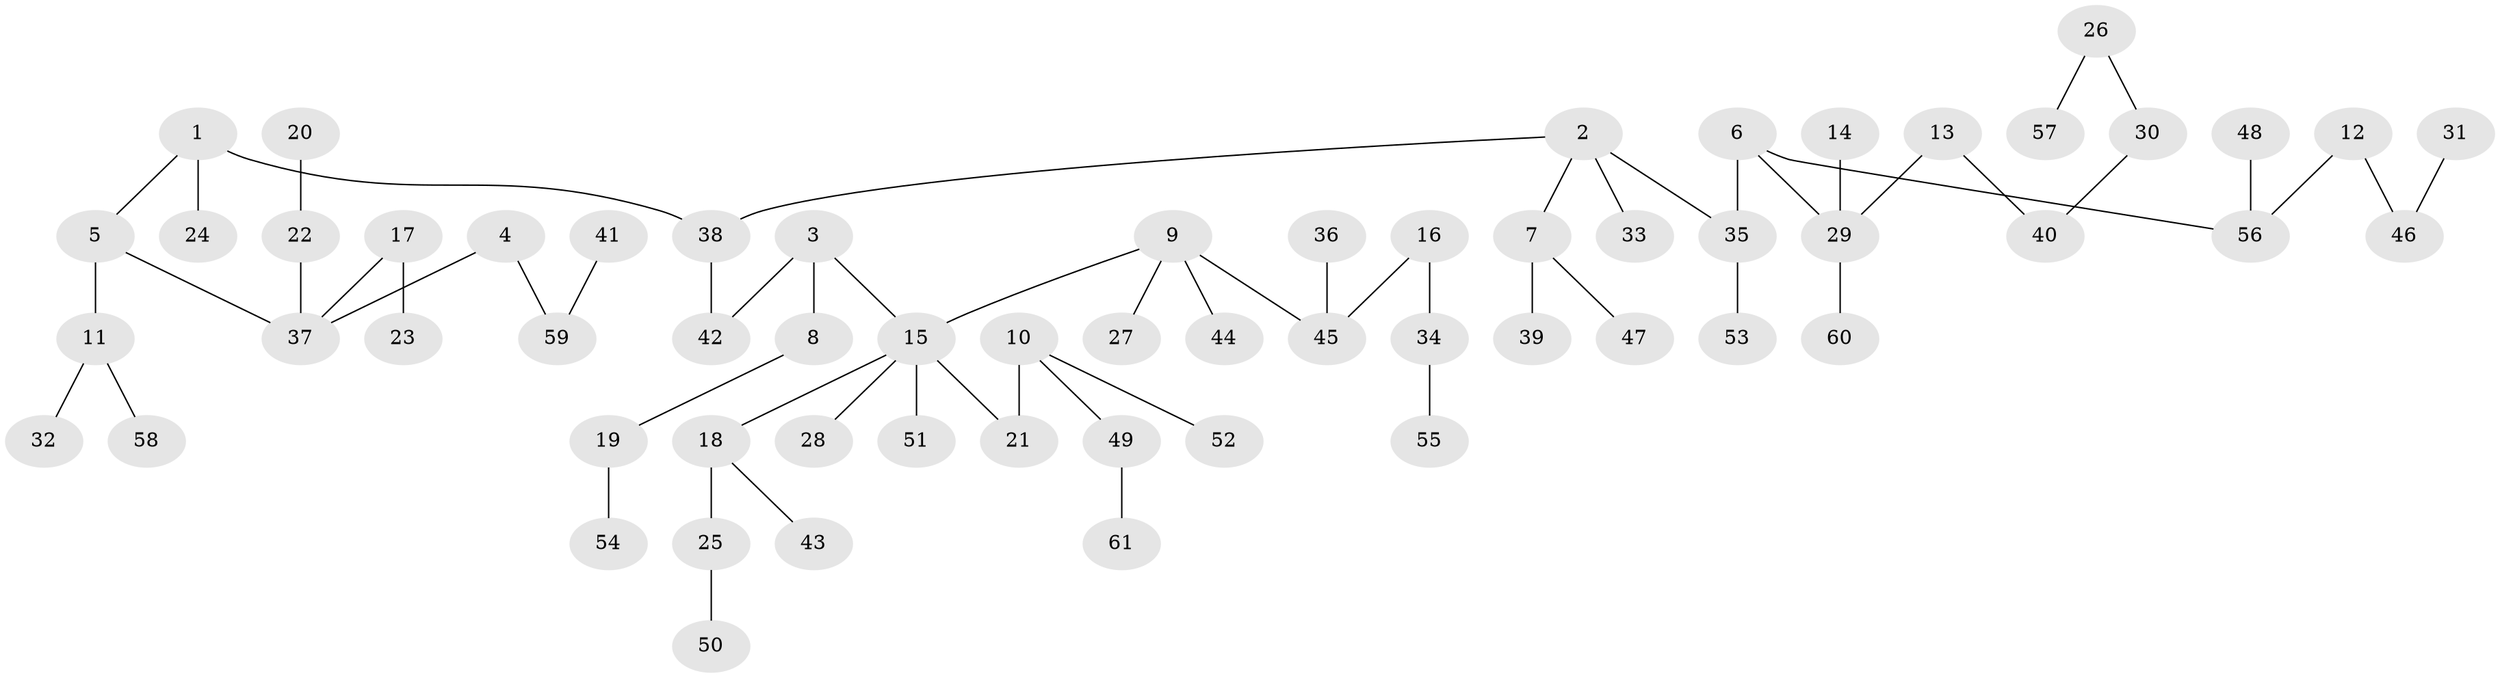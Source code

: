 // original degree distribution, {5: 0.02459016393442623, 4: 0.08196721311475409, 3: 0.11475409836065574, 2: 0.36065573770491804, 1: 0.4098360655737705, 7: 0.00819672131147541}
// Generated by graph-tools (version 1.1) at 2025/02/03/09/25 03:02:26]
// undirected, 61 vertices, 60 edges
graph export_dot {
graph [start="1"]
  node [color=gray90,style=filled];
  1;
  2;
  3;
  4;
  5;
  6;
  7;
  8;
  9;
  10;
  11;
  12;
  13;
  14;
  15;
  16;
  17;
  18;
  19;
  20;
  21;
  22;
  23;
  24;
  25;
  26;
  27;
  28;
  29;
  30;
  31;
  32;
  33;
  34;
  35;
  36;
  37;
  38;
  39;
  40;
  41;
  42;
  43;
  44;
  45;
  46;
  47;
  48;
  49;
  50;
  51;
  52;
  53;
  54;
  55;
  56;
  57;
  58;
  59;
  60;
  61;
  1 -- 5 [weight=1.0];
  1 -- 24 [weight=1.0];
  1 -- 38 [weight=1.0];
  2 -- 7 [weight=1.0];
  2 -- 33 [weight=1.0];
  2 -- 35 [weight=1.0];
  2 -- 38 [weight=1.0];
  3 -- 8 [weight=1.0];
  3 -- 15 [weight=1.0];
  3 -- 42 [weight=1.0];
  4 -- 37 [weight=1.0];
  4 -- 59 [weight=1.0];
  5 -- 11 [weight=1.0];
  5 -- 37 [weight=1.0];
  6 -- 29 [weight=1.0];
  6 -- 35 [weight=1.0];
  6 -- 56 [weight=1.0];
  7 -- 39 [weight=1.0];
  7 -- 47 [weight=1.0];
  8 -- 19 [weight=1.0];
  9 -- 15 [weight=1.0];
  9 -- 27 [weight=1.0];
  9 -- 44 [weight=1.0];
  9 -- 45 [weight=1.0];
  10 -- 21 [weight=1.0];
  10 -- 49 [weight=1.0];
  10 -- 52 [weight=1.0];
  11 -- 32 [weight=1.0];
  11 -- 58 [weight=1.0];
  12 -- 46 [weight=1.0];
  12 -- 56 [weight=1.0];
  13 -- 29 [weight=1.0];
  13 -- 40 [weight=1.0];
  14 -- 29 [weight=1.0];
  15 -- 18 [weight=1.0];
  15 -- 21 [weight=1.0];
  15 -- 28 [weight=1.0];
  15 -- 51 [weight=1.0];
  16 -- 34 [weight=1.0];
  16 -- 45 [weight=1.0];
  17 -- 23 [weight=1.0];
  17 -- 37 [weight=1.0];
  18 -- 25 [weight=1.0];
  18 -- 43 [weight=1.0];
  19 -- 54 [weight=1.0];
  20 -- 22 [weight=1.0];
  22 -- 37 [weight=1.0];
  25 -- 50 [weight=1.0];
  26 -- 30 [weight=1.0];
  26 -- 57 [weight=1.0];
  29 -- 60 [weight=1.0];
  30 -- 40 [weight=1.0];
  31 -- 46 [weight=1.0];
  34 -- 55 [weight=1.0];
  35 -- 53 [weight=1.0];
  36 -- 45 [weight=1.0];
  38 -- 42 [weight=1.0];
  41 -- 59 [weight=1.0];
  48 -- 56 [weight=1.0];
  49 -- 61 [weight=1.0];
}
